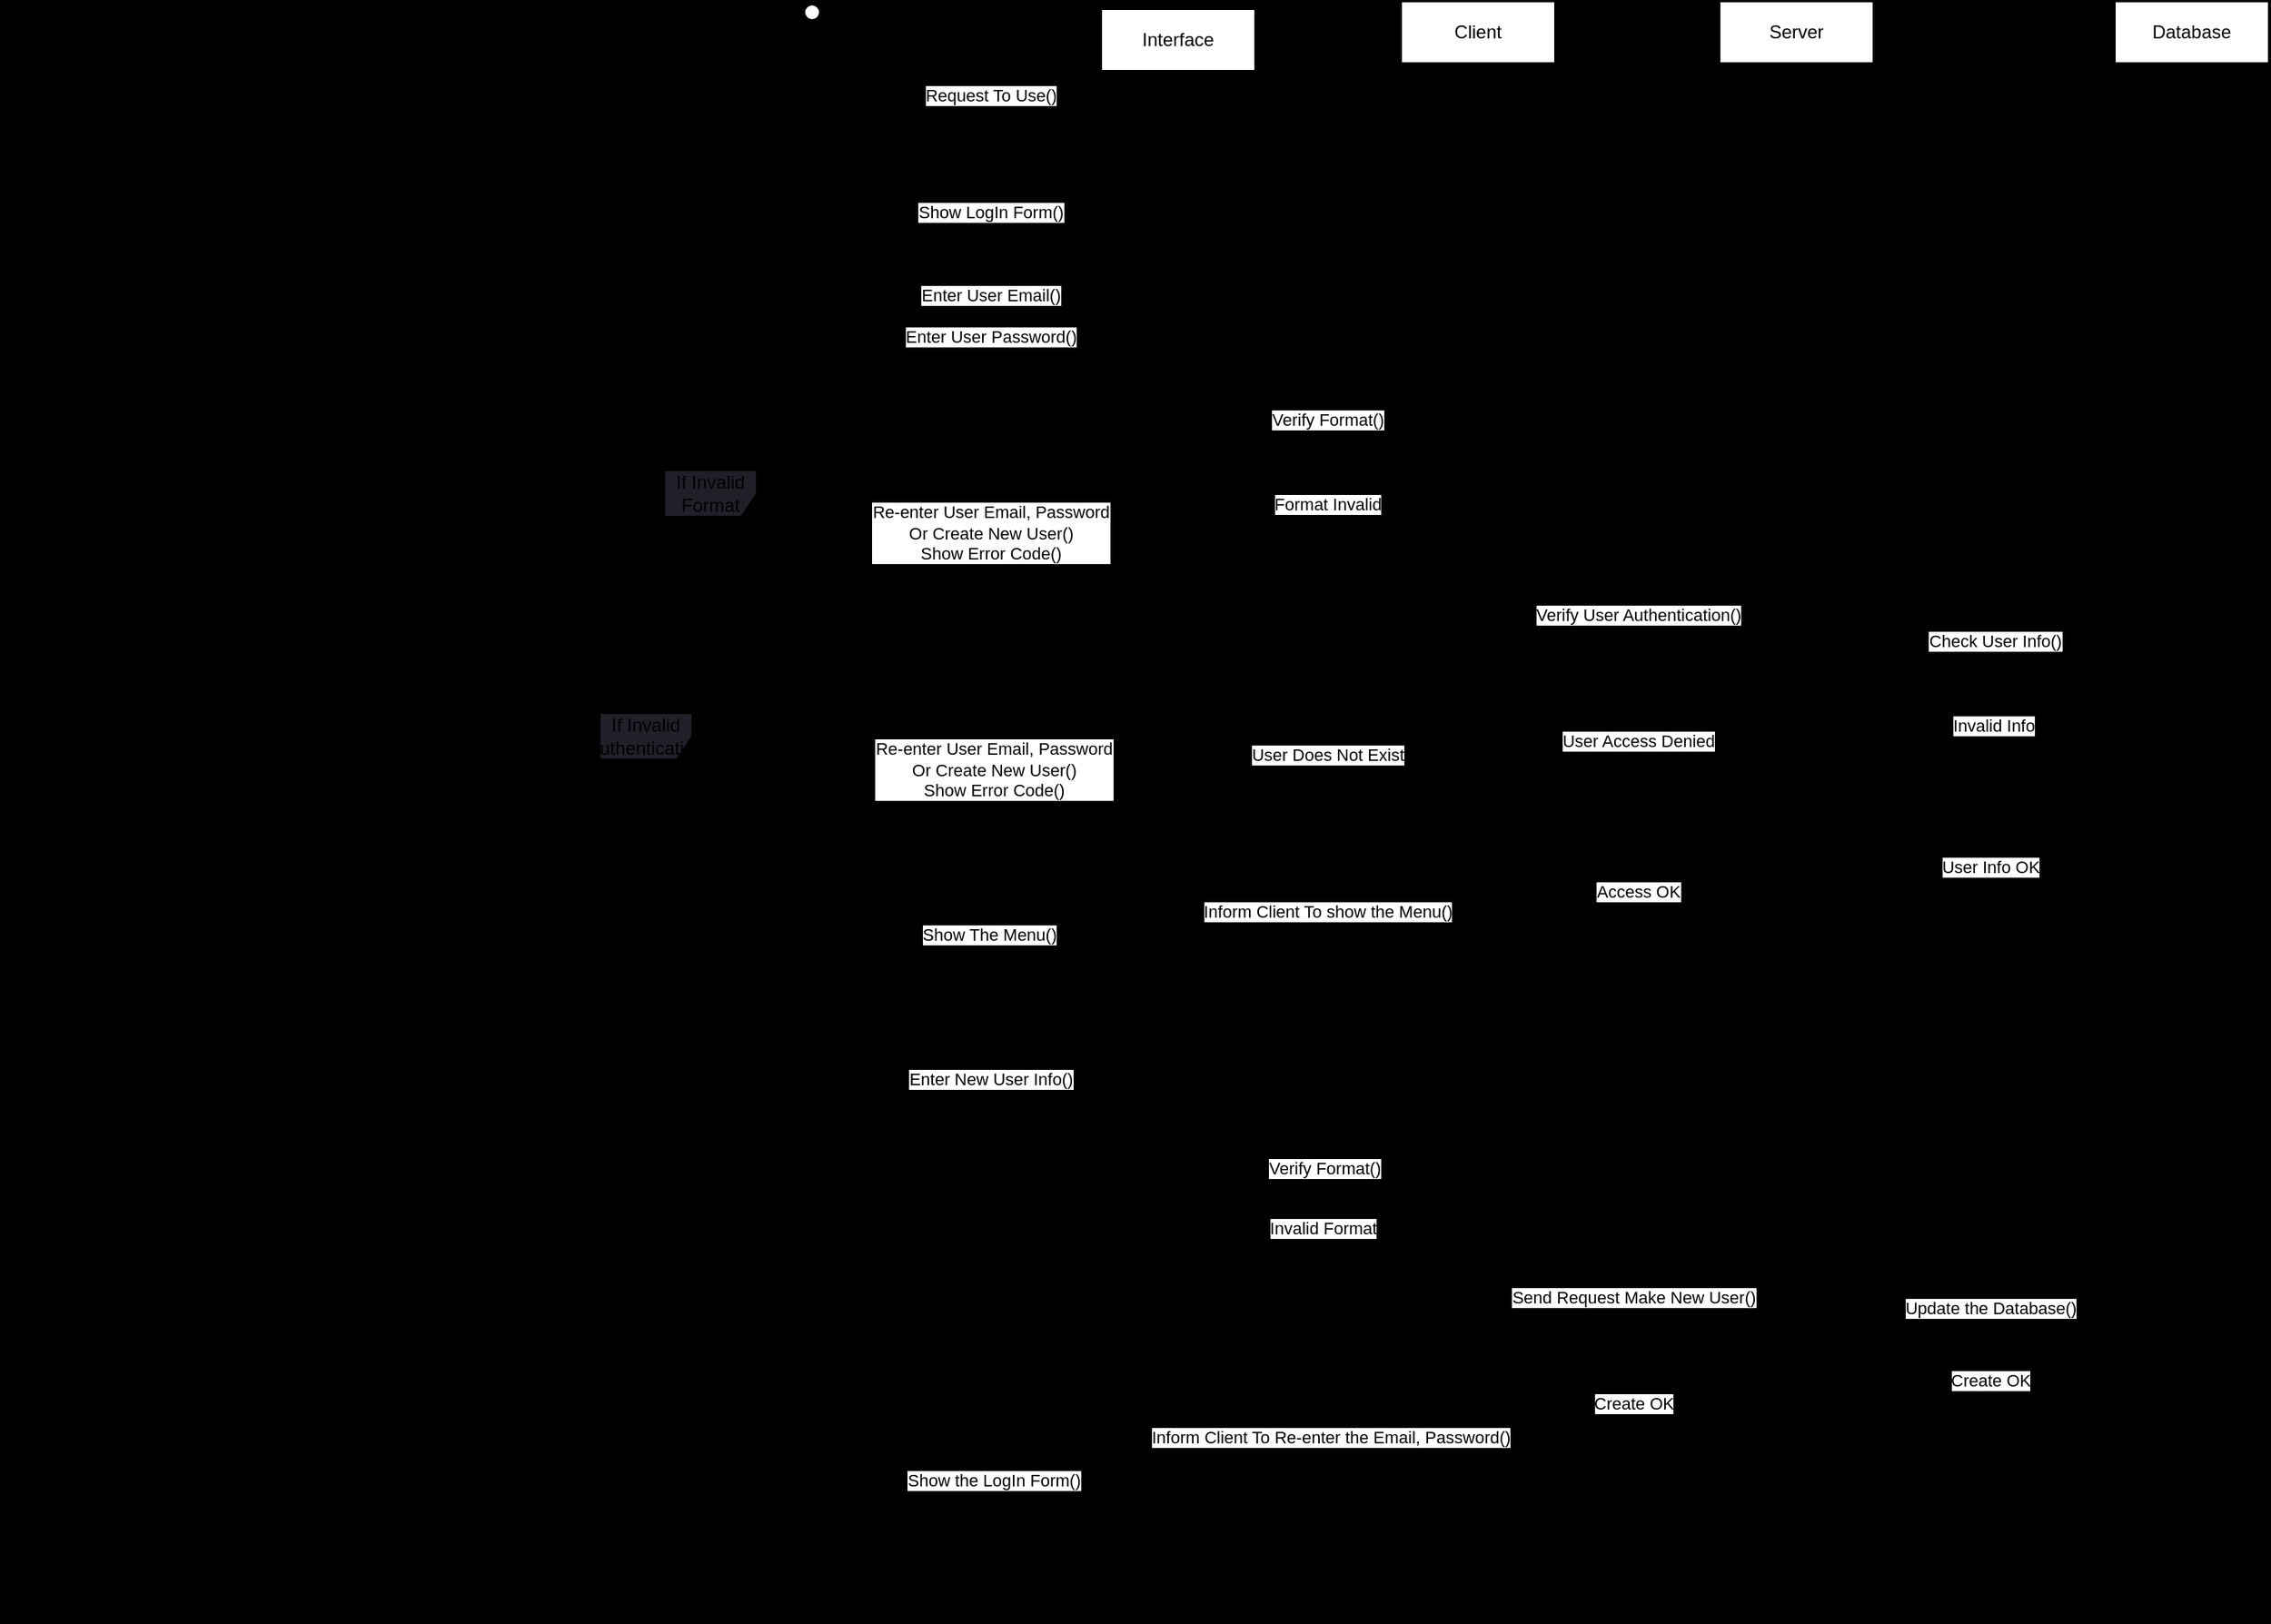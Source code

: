 <mxfile>
    <diagram id="bp5wDyK_Ronc3wvoQBy8" name="User Authentication">
        <mxGraphModel dx="2509" dy="1251" grid="0" gridSize="10" guides="1" tooltips="1" connect="1" arrows="1" fold="1" page="0" pageScale="1" pageWidth="850" pageHeight="1100" background="#000000" math="0" shadow="0">
            <root>
                <mxCell id="0"/>
                <mxCell id="1" parent="0"/>
                <mxCell id="15" value="" style="shape=umlLifeline;participant=umlActor;perimeter=lifelinePerimeter;whiteSpace=wrap;html=1;container=1;collapsible=0;recursiveResize=0;verticalAlign=top;spacingTop=36;outlineConnect=0;" parent="1" vertex="1">
                    <mxGeometry x="49" y="59" width="20" height="1052" as="geometry"/>
                </mxCell>
                <mxCell id="16" value="Interface" style="shape=umlLifeline;perimeter=lifelinePerimeter;whiteSpace=wrap;html=1;container=1;collapsible=0;recursiveResize=0;outlineConnect=0;" parent="1" vertex="1">
                    <mxGeometry x="247" y="62" width="100" height="1032" as="geometry"/>
                </mxCell>
                <mxCell id="103" value="" style="html=1;points=[];perimeter=orthogonalPerimeter;strokeWidth=3;fillColor=#000000;" vertex="1" parent="16">
                    <mxGeometry x="45" y="195.47" width="10" height="426.53" as="geometry"/>
                </mxCell>
                <mxCell id="186" value="" style="html=1;points=[];perimeter=orthogonalPerimeter;strokeWidth=3;fillColor=#000000;" vertex="1" parent="16">
                    <mxGeometry x="45" y="705" width="10" height="266" as="geometry"/>
                </mxCell>
                <mxCell id="17" value="Server" style="shape=umlLifeline;perimeter=lifelinePerimeter;whiteSpace=wrap;html=1;container=1;collapsible=0;recursiveResize=0;outlineConnect=0;" parent="1" vertex="1">
                    <mxGeometry x="650" y="57" width="100" height="1054" as="geometry"/>
                </mxCell>
                <mxCell id="197" value="" style="html=1;points=[];perimeter=orthogonalPerimeter;strokeWidth=3;fillColor=#000000;" vertex="1" parent="17">
                    <mxGeometry x="45" y="824" width="10" height="102" as="geometry"/>
                </mxCell>
                <mxCell id="Nqy91Xz0ySXgkuDjwQuP-206" value="" style="shape=umlLifeline;participant=umlActor;perimeter=lifelinePerimeter;whiteSpace=wrap;html=1;container=1;collapsible=0;recursiveResize=0;verticalAlign=top;spacingTop=36;outlineConnect=0;" vertex="1" parent="17">
                    <mxGeometry x="-600" y="2" width="20" height="1052" as="geometry"/>
                </mxCell>
                <mxCell id="Nqy91Xz0ySXgkuDjwQuP-207" value="Interface" style="shape=umlLifeline;perimeter=lifelinePerimeter;whiteSpace=wrap;html=1;container=1;collapsible=0;recursiveResize=0;outlineConnect=0;" vertex="1" parent="17">
                    <mxGeometry x="-402" y="5" width="100" height="1032" as="geometry"/>
                </mxCell>
                <mxCell id="Nqy91Xz0ySXgkuDjwQuP-208" value="" style="html=1;points=[];perimeter=orthogonalPerimeter;strokeWidth=3;fillColor=#000000;" vertex="1" parent="Nqy91Xz0ySXgkuDjwQuP-207">
                    <mxGeometry x="45" y="195.47" width="10" height="426.53" as="geometry"/>
                </mxCell>
                <mxCell id="Nqy91Xz0ySXgkuDjwQuP-209" value="" style="html=1;points=[];perimeter=orthogonalPerimeter;strokeWidth=3;fillColor=#000000;" vertex="1" parent="Nqy91Xz0ySXgkuDjwQuP-207">
                    <mxGeometry x="45" y="705" width="10" height="266" as="geometry"/>
                </mxCell>
                <mxCell id="Nqy91Xz0ySXgkuDjwQuP-210" value="Client" style="shape=umlLifeline;perimeter=lifelinePerimeter;whiteSpace=wrap;html=1;container=1;collapsible=0;recursiveResize=0;outlineConnect=0;" vertex="1" parent="17">
                    <mxGeometry x="-206" width="100" height="1037" as="geometry"/>
                </mxCell>
                <mxCell id="Nqy91Xz0ySXgkuDjwQuP-211" value="" style="html=1;points=[];perimeter=orthogonalPerimeter;strokeWidth=3;fillColor=#000000;" vertex="1" parent="Nqy91Xz0ySXgkuDjwQuP-210">
                    <mxGeometry x="45" y="768" width="10" height="189" as="geometry"/>
                </mxCell>
                <mxCell id="18" value="Database" style="shape=umlLifeline;perimeter=lifelinePerimeter;whiteSpace=wrap;html=1;container=1;collapsible=0;recursiveResize=0;outlineConnect=0;" parent="1" vertex="1">
                    <mxGeometry x="907" y="57" width="100" height="1018" as="geometry"/>
                </mxCell>
                <mxCell id="180" value="" style="html=1;points=[];perimeter=orthogonalPerimeter;strokeWidth=3;fillColor=#000000;" vertex="1" parent="18">
                    <mxGeometry x="44.5" y="424" width="10" height="149" as="geometry"/>
                </mxCell>
                <mxCell id="202" value="" style="html=1;points=[];perimeter=orthogonalPerimeter;strokeWidth=3;fillColor=#000000;" vertex="1" parent="18">
                    <mxGeometry x="45" y="823" width="10" height="84" as="geometry"/>
                </mxCell>
                <mxCell id="28" value="Client" style="shape=umlLifeline;perimeter=lifelinePerimeter;whiteSpace=wrap;html=1;container=1;collapsible=0;recursiveResize=0;outlineConnect=0;" vertex="1" parent="1">
                    <mxGeometry x="443" y="57" width="100" height="1037" as="geometry"/>
                </mxCell>
                <mxCell id="193" value="" style="html=1;points=[];perimeter=orthogonalPerimeter;strokeWidth=3;fillColor=#000000;" vertex="1" parent="28">
                    <mxGeometry x="45" y="768" width="10" height="189" as="geometry"/>
                </mxCell>
                <mxCell id="34" value="Verify Format()" style="html=1;verticalAlign=bottom;endArrow=block;" edge="1" parent="1" source="103" target="107">
                    <mxGeometry width="80" relative="1" as="geometry">
                        <mxPoint x="296.5" y="338" as="sourcePoint"/>
                        <mxPoint x="492.5" y="338" as="targetPoint"/>
                        <Array as="points">
                            <mxPoint x="397" y="338"/>
                        </Array>
                    </mxGeometry>
                </mxCell>
                <mxCell id="58" value="User Access Denied" style="html=1;verticalAlign=bottom;endArrow=open;dashed=1;endSize=8;" edge="1" parent="1">
                    <mxGeometry relative="1" as="geometry">
                        <mxPoint x="695" y="547.0" as="sourcePoint"/>
                        <mxPoint x="498" y="547.0" as="targetPoint"/>
                        <Array as="points">
                            <mxPoint x="594" y="547"/>
                        </Array>
                    </mxGeometry>
                </mxCell>
                <mxCell id="66" value="Re-enter User Email, Password&lt;br&gt;Or Create New User()&lt;br&gt;Show Error Code()" style="html=1;verticalAlign=bottom;endArrow=open;dashed=1;endSize=8;" edge="1" parent="1" source="103" target="15">
                    <mxGeometry relative="1" as="geometry">
                        <mxPoint x="254" y="427" as="sourcePoint"/>
                        <mxPoint x="62" y="460" as="targetPoint"/>
                        <Array as="points">
                            <mxPoint x="202" y="425"/>
                        </Array>
                    </mxGeometry>
                </mxCell>
                <mxCell id="76" value="Re-enter User Email, Password&lt;br&gt;Or Create New User()&lt;br&gt;Show Error Code()" style="html=1;verticalAlign=bottom;endArrow=open;dashed=1;endSize=8;" edge="1" parent="1">
                    <mxGeometry relative="1" as="geometry">
                        <mxPoint x="296.5" y="579" as="sourcePoint"/>
                        <mxPoint x="58.667" y="579" as="targetPoint"/>
                        <Array as="points">
                            <mxPoint x="177.33" y="579"/>
                        </Array>
                    </mxGeometry>
                </mxCell>
                <mxCell id="89" value="Access OK" style="html=1;verticalAlign=bottom;endArrow=block;strokeWidth=1;dashed=1;" edge="1" parent="1" source="110" target="107">
                    <mxGeometry width="80" relative="1" as="geometry">
                        <mxPoint x="699.5" y="645.0" as="sourcePoint"/>
                        <mxPoint x="492.324" y="645.0" as="targetPoint"/>
                        <Array as="points">
                            <mxPoint x="581" y="645"/>
                        </Array>
                    </mxGeometry>
                </mxCell>
                <mxCell id="90" value="Inform Client To show the Menu()" style="html=1;verticalAlign=bottom;endArrow=block;strokeWidth=1;dashed=1;" edge="1" parent="1" source="107" target="103">
                    <mxGeometry width="80" relative="1" as="geometry">
                        <mxPoint x="492.5" y="663.066" as="sourcePoint"/>
                        <mxPoint x="296.324" y="663.066" as="targetPoint"/>
                        <Array as="points">
                            <mxPoint x="388" y="658"/>
                        </Array>
                    </mxGeometry>
                </mxCell>
                <mxCell id="99" value="" style="html=1;points=[];perimeter=orthogonalPerimeter;strokeWidth=3;fillColor=#000000;" vertex="1" parent="1">
                    <mxGeometry x="292" y="127" width="10" height="80" as="geometry"/>
                </mxCell>
                <mxCell id="100" value="Request To Use()" style="html=1;verticalAlign=bottom;endArrow=block;entryX=0;entryY=0;strokeWidth=1;" edge="1" target="99" parent="1" source="15">
                    <mxGeometry relative="1" as="geometry">
                        <mxPoint x="-144" y="119" as="sourcePoint"/>
                    </mxGeometry>
                </mxCell>
                <mxCell id="101" value="Show LogIn Form()" style="html=1;verticalAlign=bottom;endArrow=open;dashed=1;endSize=8;exitX=0;exitY=0.95;strokeWidth=1;" edge="1" source="99" parent="1" target="15">
                    <mxGeometry relative="1" as="geometry">
                        <mxPoint x="-144" y="195" as="targetPoint"/>
                    </mxGeometry>
                </mxCell>
                <mxCell id="104" value="Enter User Email()" style="html=1;verticalAlign=bottom;endArrow=block;entryX=0;entryY=0;strokeWidth=1;" edge="1" target="103" parent="1" source="15">
                    <mxGeometry relative="1" as="geometry">
                        <mxPoint x="-150" y="331" as="sourcePoint"/>
                    </mxGeometry>
                </mxCell>
                <mxCell id="56" value="Enter User Password()" style="html=1;verticalAlign=bottom;endArrow=block;entryX=0;entryY=0.857;entryDx=0;entryDy=0;entryPerimeter=0;" edge="1" parent="1">
                    <mxGeometry width="80" relative="1" as="geometry">
                        <mxPoint x="58.5" y="284.03" as="sourcePoint"/>
                        <mxPoint x="292" y="284.03" as="targetPoint"/>
                    </mxGeometry>
                </mxCell>
                <mxCell id="109" value="Format Invalid" style="html=1;verticalAlign=bottom;endArrow=open;dashed=1;endSize=8;strokeWidth=1;entryX=0.92;entryY=0.347;entryDx=0;entryDy=0;entryPerimeter=0;" edge="1" parent="1">
                    <mxGeometry relative="1" as="geometry">
                        <mxPoint x="488" y="392.788" as="sourcePoint"/>
                        <mxPoint x="301.2" y="392.788" as="targetPoint"/>
                    </mxGeometry>
                </mxCell>
                <mxCell id="111" style="edgeStyle=none;html=1;strokeWidth=1;" edge="1" parent="1" source="107" target="28">
                    <mxGeometry relative="1" as="geometry"/>
                </mxCell>
                <mxCell id="107" value="" style="html=1;points=[];perimeter=orthogonalPerimeter;strokeWidth=3;fillColor=#000000;" vertex="1" parent="1">
                    <mxGeometry x="488" y="324.998" width="10" height="346" as="geometry"/>
                </mxCell>
                <mxCell id="110" value="" style="html=1;points=[];perimeter=orthogonalPerimeter;strokeWidth=3;fillColor=#000000;" vertex="1" parent="1">
                    <mxGeometry x="695" y="440.998" width="10" height="215" as="geometry"/>
                </mxCell>
                <mxCell id="55" value="Verify User Authentication()" style="html=1;verticalAlign=bottom;endArrow=block;" edge="1" parent="1" source="107" target="110">
                    <mxGeometry width="80" relative="1" as="geometry">
                        <mxPoint x="500" y="466" as="sourcePoint"/>
                        <mxPoint x="699.5" y="466" as="targetPoint"/>
                        <Array as="points">
                            <mxPoint x="593" y="465"/>
                        </Array>
                    </mxGeometry>
                </mxCell>
                <mxCell id="75" value="User Does Not Exist" style="html=1;verticalAlign=bottom;endArrow=open;dashed=1;endSize=8;strokeWidth=1;" edge="1" parent="1">
                    <mxGeometry relative="1" as="geometry">
                        <mxPoint x="488" y="556" as="sourcePoint"/>
                        <mxPoint x="302" y="556" as="targetPoint"/>
                        <Array as="points">
                            <mxPoint x="396" y="556"/>
                        </Array>
                    </mxGeometry>
                </mxCell>
                <mxCell id="122" value="" style="group" vertex="1" connectable="0" parent="1">
                    <mxGeometry x="-78" y="520" width="1084" height="68" as="geometry"/>
                </mxCell>
                <mxCell id="83" value="If Invalid Authentication" style="shape=umlFrame;whiteSpace=wrap;html=1;fillColor=#231f29;" vertex="1" parent="122">
                    <mxGeometry width="1084" height="68" as="geometry"/>
                </mxCell>
                <mxCell id="128" value="" style="group" vertex="1" connectable="0" parent="1">
                    <mxGeometry x="-36" y="361.998" width="554" height="76" as="geometry"/>
                </mxCell>
                <mxCell id="70" value="If Invalid Format" style="shape=umlFrame;whiteSpace=wrap;html=1;fillColor=#231f29;" vertex="1" parent="128">
                    <mxGeometry x="0.002" width="553.998" height="76" as="geometry"/>
                </mxCell>
                <mxCell id="131" value="Show The Menu()" style="html=1;verticalAlign=bottom;endArrow=open;dashed=1;endSize=8;strokeWidth=1;" edge="1" parent="1">
                    <mxGeometry relative="1" as="geometry">
                        <mxPoint x="292" y="672.735" as="sourcePoint"/>
                        <mxPoint x="58.5" y="672.735" as="targetPoint"/>
                    </mxGeometry>
                </mxCell>
                <mxCell id="177" value="Check User Info()" style="html=1;verticalAlign=bottom;endArrow=block;strokeWidth=1;" edge="1" parent="1" target="180">
                    <mxGeometry width="80" relative="1" as="geometry">
                        <mxPoint x="705" y="482.498" as="sourcePoint"/>
                        <mxPoint x="956.5" y="482.498" as="targetPoint"/>
                    </mxGeometry>
                </mxCell>
                <mxCell id="181" value="Invalid Info" style="html=1;verticalAlign=bottom;endArrow=open;dashed=1;endSize=8;strokeWidth=1;" edge="1" parent="1">
                    <mxGeometry relative="1" as="geometry">
                        <mxPoint x="951.5" y="537" as="sourcePoint"/>
                        <mxPoint x="705" y="537" as="targetPoint"/>
                    </mxGeometry>
                </mxCell>
                <mxCell id="182" value="User Info OK" style="html=1;verticalAlign=bottom;endArrow=open;dashed=1;endSize=8;strokeWidth=1;" edge="1" parent="1">
                    <mxGeometry relative="1" as="geometry">
                        <mxPoint x="951.5" y="628.5" as="sourcePoint"/>
                        <mxPoint x="699.071" y="628.5" as="targetPoint"/>
                    </mxGeometry>
                </mxCell>
                <mxCell id="187" value="Enter New User Info()" style="html=1;verticalAlign=bottom;endArrow=block;entryX=0;entryY=0;strokeWidth=1;" edge="1" target="186" parent="1" source="15">
                    <mxGeometry relative="1" as="geometry">
                        <mxPoint x="60.001" y="808" as="sourcePoint"/>
                        <mxPoint as="offset"/>
                    </mxGeometry>
                </mxCell>
                <mxCell id="188" value="Show the LogIn Form()" style="html=1;verticalAlign=bottom;endArrow=open;dashed=1;endSize=8;strokeWidth=1;" edge="1" parent="1">
                    <mxGeometry relative="1" as="geometry">
                        <mxPoint x="59.001" y="1028" as="targetPoint"/>
                        <mxPoint x="295.5" y="1028" as="sourcePoint"/>
                    </mxGeometry>
                </mxCell>
                <mxCell id="194" value="Verify Format()" style="html=1;verticalAlign=bottom;endArrow=block;entryX=0;entryY=0;strokeWidth=1;" edge="1" target="193" parent="1" source="16">
                    <mxGeometry relative="1" as="geometry">
                        <mxPoint x="418" y="825" as="sourcePoint"/>
                    </mxGeometry>
                </mxCell>
                <mxCell id="195" value="Invalid Format" style="html=1;verticalAlign=bottom;endArrow=open;dashed=1;endSize=8;exitX=0;exitY=0.95;strokeWidth=1;" edge="1" parent="1">
                    <mxGeometry relative="1" as="geometry">
                        <mxPoint x="296.5" y="863.85" as="targetPoint"/>
                        <mxPoint x="488" y="863.85" as="sourcePoint"/>
                    </mxGeometry>
                </mxCell>
                <mxCell id="198" value="Send Request Make New User()" style="html=1;verticalAlign=bottom;endArrow=block;entryX=0;entryY=0;strokeWidth=1;" edge="1" parent="1">
                    <mxGeometry relative="1" as="geometry">
                        <mxPoint x="492.5" y="909" as="sourcePoint"/>
                        <mxPoint x="695" y="909" as="targetPoint"/>
                    </mxGeometry>
                </mxCell>
                <mxCell id="199" value="Create OK" style="html=1;verticalAlign=bottom;endArrow=open;dashed=1;endSize=8;exitX=0;exitY=0.95;strokeWidth=1;" edge="1" parent="1">
                    <mxGeometry relative="1" as="geometry">
                        <mxPoint x="492.5" y="978.25" as="targetPoint"/>
                        <mxPoint x="695" y="978.25" as="sourcePoint"/>
                    </mxGeometry>
                </mxCell>
                <mxCell id="203" value="Update the Database()" style="html=1;verticalAlign=bottom;endArrow=block;entryX=0;entryY=0;strokeWidth=1;" edge="1" parent="1">
                    <mxGeometry relative="1" as="geometry">
                        <mxPoint x="699.5" y="916" as="sourcePoint"/>
                        <mxPoint x="952" y="916" as="targetPoint"/>
                    </mxGeometry>
                </mxCell>
                <mxCell id="204" value="Create OK" style="html=1;verticalAlign=bottom;endArrow=open;dashed=1;endSize=8;exitX=0;exitY=0.95;strokeWidth=1;" edge="1" parent="1">
                    <mxGeometry relative="1" as="geometry">
                        <mxPoint x="699.5" y="963.25" as="targetPoint"/>
                        <mxPoint x="952" y="963.25" as="sourcePoint"/>
                    </mxGeometry>
                </mxCell>
                <mxCell id="205" value="Inform Client To Re-enter the Email, Password()" style="html=1;verticalAlign=bottom;endArrow=open;dashed=1;endSize=8;strokeWidth=1;" edge="1" parent="1">
                    <mxGeometry relative="1" as="geometry">
                        <mxPoint x="302" y="1000" as="targetPoint"/>
                        <mxPoint x="492.5" y="1000" as="sourcePoint"/>
                    </mxGeometry>
                </mxCell>
                <mxCell id="206" value="Invalid Format" style="shape=umlFrame;whiteSpace=wrap;html=1;strokeWidth=1;fillColor=#000000;" vertex="1" parent="1">
                    <mxGeometry x="-73" y="792" width="601" height="83" as="geometry"/>
                </mxCell>
                <mxCell id="veSM95ObO2nGEjo0KRnq-206" value="" style="line;strokeWidth=5;fillColor=none;align=left;verticalAlign=middle;spacingTop=-1;spacingLeft=3;spacingRight=3;rotatable=0;labelPosition=right;points=[];portConstraint=eastwest;strokeColor=inherit;" vertex="1" parent="1">
                    <mxGeometry x="-465" y="714" width="1441" height="8" as="geometry"/>
                </mxCell>
                <mxCell id="veSM95ObO2nGEjo0KRnq-207" value="&lt;h1&gt;User Log In&lt;/h1&gt;&lt;div&gt;Where User will log in&amp;nbsp;&lt;/div&gt;" style="text;html=1;strokeColor=default;fillColor=none;spacing=5;spacingTop=-20;whiteSpace=wrap;overflow=hidden;rounded=0;strokeWidth=5;" vertex="1" parent="1">
                    <mxGeometry x="-351" y="127" width="190" height="120" as="geometry"/>
                </mxCell>
                <mxCell id="veSM95ObO2nGEjo0KRnq-208" value="&lt;h1&gt;Register New User&lt;/h1&gt;&lt;div&gt;Where User will Create New User&lt;/div&gt;" style="text;html=1;strokeColor=default;fillColor=none;spacing=5;spacingTop=-20;whiteSpace=wrap;overflow=hidden;rounded=0;strokeWidth=5;" vertex="1" parent="1">
                    <mxGeometry x="-441" y="762" width="231" height="120" as="geometry"/>
                </mxCell>
            </root>
        </mxGraphModel>
    </diagram>
    <diagram id="ogrocr_kE_rStBuGyaMS" name="Page-2">
        <mxGraphModel dx="769" dy="563" grid="0" gridSize="10" guides="1" tooltips="1" connect="1" arrows="1" fold="1" page="0" pageScale="1" pageWidth="850" pageHeight="1100" math="0" shadow="0">
            <root>
                <mxCell id="0"/>
                <mxCell id="1" parent="0"/>
                <mxCell id="bBO8f158lhWeQdIc57SH-1" value="Server" style="shape=umlLifeline;perimeter=lifelinePerimeter;whiteSpace=wrap;html=1;container=1;collapsible=0;recursiveResize=0;outlineConnect=0;" vertex="1" parent="1">
                    <mxGeometry x="650" y="57" width="100" height="1054" as="geometry"/>
                </mxCell>
                <mxCell id="bBO8f158lhWeQdIc57SH-3" value="" style="shape=umlLifeline;participant=umlActor;perimeter=lifelinePerimeter;whiteSpace=wrap;html=1;container=1;collapsible=0;recursiveResize=0;verticalAlign=top;spacingTop=36;outlineConnect=0;" vertex="1" parent="bBO8f158lhWeQdIc57SH-1">
                    <mxGeometry x="-600" y="2" width="20" height="1052" as="geometry"/>
                </mxCell>
                <mxCell id="bBO8f158lhWeQdIc57SH-4" value="Interface" style="shape=umlLifeline;perimeter=lifelinePerimeter;whiteSpace=wrap;html=1;container=1;collapsible=0;recursiveResize=0;outlineConnect=0;" vertex="1" parent="bBO8f158lhWeQdIc57SH-1">
                    <mxGeometry x="-402" y="5" width="100" height="1032" as="geometry"/>
                </mxCell>
                <mxCell id="bBO8f158lhWeQdIc57SH-12" value="" style="html=1;points=[];perimeter=orthogonalPerimeter;strokeWidth=1;fillColor=#000000;" vertex="1" parent="bBO8f158lhWeQdIc57SH-4">
                    <mxGeometry x="45" y="111" width="10" height="80" as="geometry"/>
                </mxCell>
                <mxCell id="bBO8f158lhWeQdIc57SH-7" value="Client" style="shape=umlLifeline;perimeter=lifelinePerimeter;whiteSpace=wrap;html=1;container=1;collapsible=0;recursiveResize=0;outlineConnect=0;" vertex="1" parent="bBO8f158lhWeQdIc57SH-1">
                    <mxGeometry x="-206" width="100" height="1037" as="geometry"/>
                </mxCell>
                <mxCell id="bBO8f158lhWeQdIc57SH-13" value="dispatch" style="html=1;verticalAlign=bottom;endArrow=block;entryX=0;entryY=0;strokeWidth=1;" edge="1" target="bBO8f158lhWeQdIc57SH-12" parent="bBO8f158lhWeQdIc57SH-1" source="bBO8f158lhWeQdIc57SH-3">
                    <mxGeometry relative="1" as="geometry">
                        <mxPoint x="-427" y="116" as="sourcePoint"/>
                    </mxGeometry>
                </mxCell>
                <mxCell id="bBO8f158lhWeQdIc57SH-14" value="return" style="html=1;verticalAlign=bottom;endArrow=open;dashed=1;endSize=8;exitX=0;exitY=0.95;strokeWidth=1;" edge="1" source="bBO8f158lhWeQdIc57SH-12" parent="bBO8f158lhWeQdIc57SH-1" target="bBO8f158lhWeQdIc57SH-3">
                    <mxGeometry relative="1" as="geometry">
                        <mxPoint x="-427" y="192" as="targetPoint"/>
                    </mxGeometry>
                </mxCell>
                <mxCell id="bBO8f158lhWeQdIc57SH-9" value="Database" style="shape=umlLifeline;perimeter=lifelinePerimeter;whiteSpace=wrap;html=1;container=1;collapsible=0;recursiveResize=0;outlineConnect=0;" vertex="1" parent="1">
                    <mxGeometry x="907" y="57" width="100" height="1018" as="geometry"/>
                </mxCell>
            </root>
        </mxGraphModel>
    </diagram>
</mxfile>